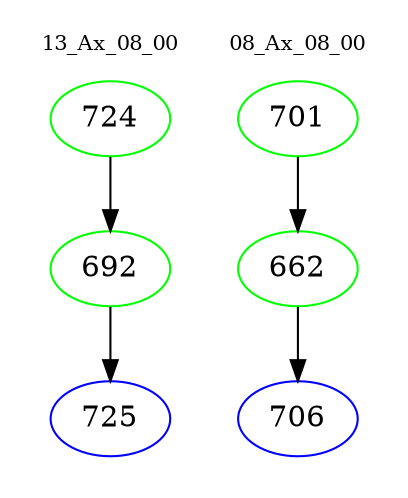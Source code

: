 digraph{
subgraph cluster_0 {
color = white
label = "13_Ax_08_00";
fontsize=10;
T0_724 [label="724", color="green"]
T0_724 -> T0_692 [color="black"]
T0_692 [label="692", color="green"]
T0_692 -> T0_725 [color="black"]
T0_725 [label="725", color="blue"]
}
subgraph cluster_1 {
color = white
label = "08_Ax_08_00";
fontsize=10;
T1_701 [label="701", color="green"]
T1_701 -> T1_662 [color="black"]
T1_662 [label="662", color="green"]
T1_662 -> T1_706 [color="black"]
T1_706 [label="706", color="blue"]
}
}
